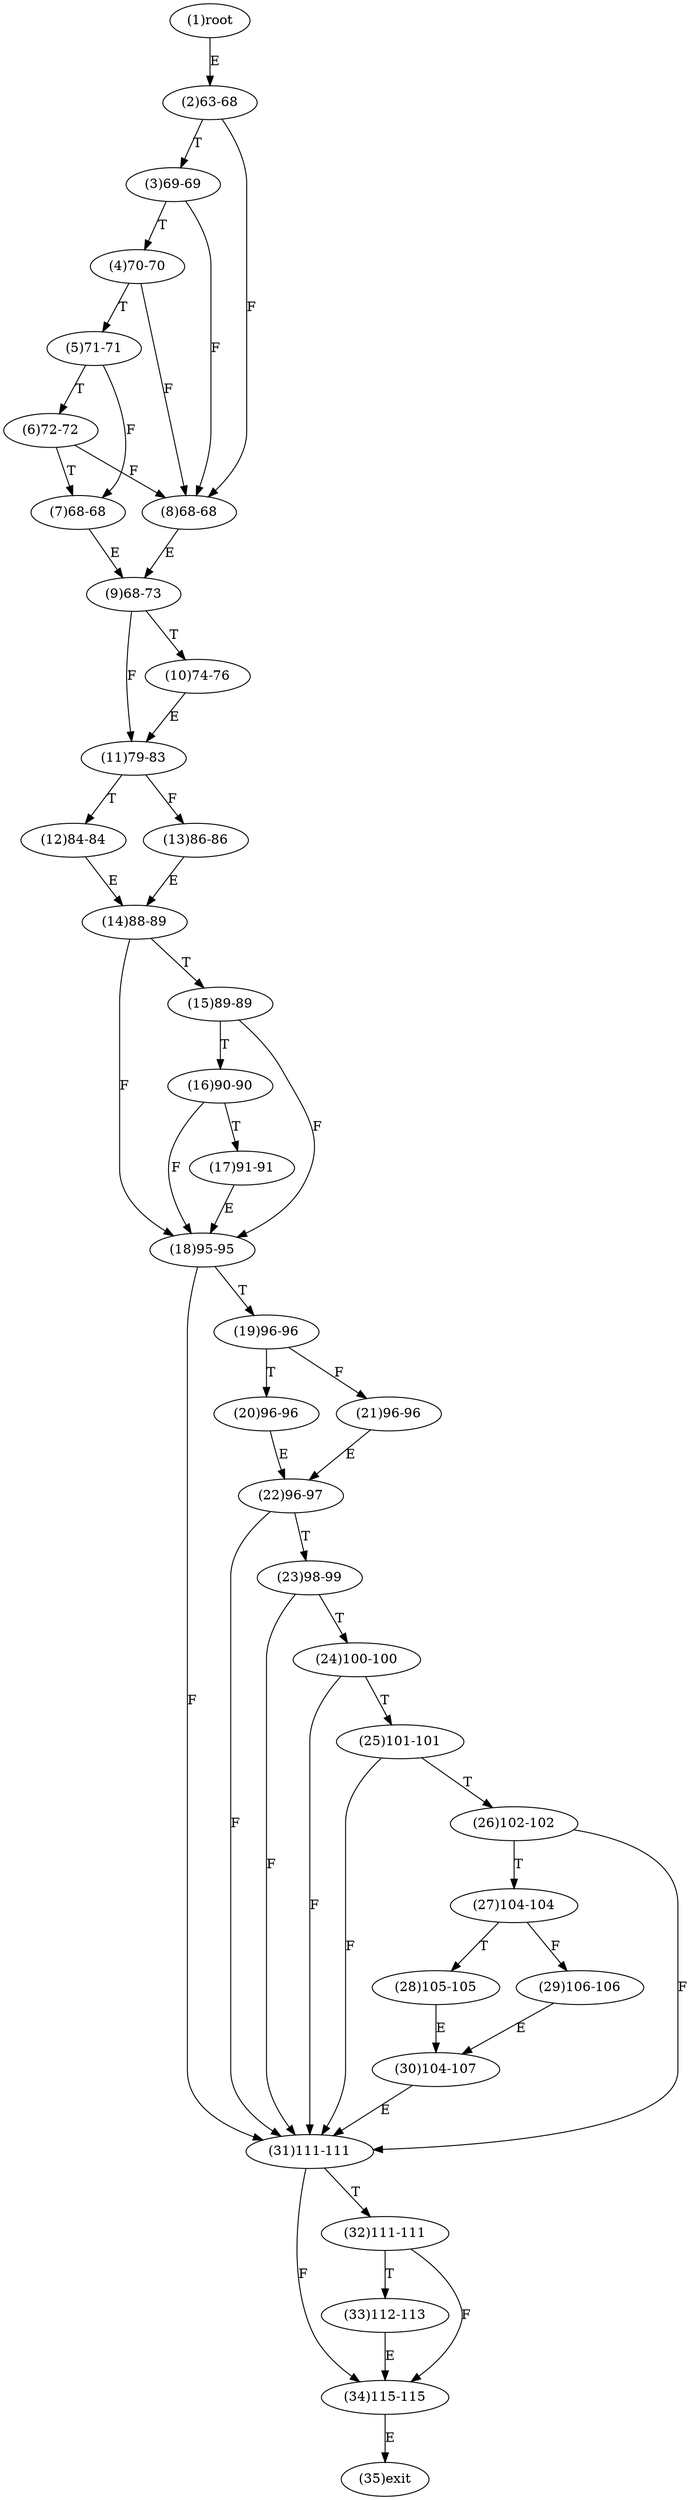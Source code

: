 digraph "" { 
1[ label="(1)root"];
2[ label="(2)63-68"];
3[ label="(3)69-69"];
4[ label="(4)70-70"];
5[ label="(5)71-71"];
6[ label="(6)72-72"];
7[ label="(7)68-68"];
8[ label="(8)68-68"];
9[ label="(9)68-73"];
10[ label="(10)74-76"];
11[ label="(11)79-83"];
12[ label="(12)84-84"];
13[ label="(13)86-86"];
14[ label="(14)88-89"];
15[ label="(15)89-89"];
17[ label="(17)91-91"];
16[ label="(16)90-90"];
19[ label="(19)96-96"];
18[ label="(18)95-95"];
21[ label="(21)96-96"];
20[ label="(20)96-96"];
23[ label="(23)98-99"];
22[ label="(22)96-97"];
25[ label="(25)101-101"];
24[ label="(24)100-100"];
27[ label="(27)104-104"];
26[ label="(26)102-102"];
29[ label="(29)106-106"];
28[ label="(28)105-105"];
31[ label="(31)111-111"];
30[ label="(30)104-107"];
34[ label="(34)115-115"];
35[ label="(35)exit"];
32[ label="(32)111-111"];
33[ label="(33)112-113"];
1->2[ label="E"];
2->8[ label="F"];
2->3[ label="T"];
3->8[ label="F"];
3->4[ label="T"];
4->8[ label="F"];
4->5[ label="T"];
5->7[ label="F"];
5->6[ label="T"];
6->8[ label="F"];
6->7[ label="T"];
7->9[ label="E"];
8->9[ label="E"];
9->11[ label="F"];
9->10[ label="T"];
10->11[ label="E"];
11->13[ label="F"];
11->12[ label="T"];
12->14[ label="E"];
13->14[ label="E"];
14->18[ label="F"];
14->15[ label="T"];
15->18[ label="F"];
15->16[ label="T"];
16->18[ label="F"];
16->17[ label="T"];
17->18[ label="E"];
18->31[ label="F"];
18->19[ label="T"];
19->21[ label="F"];
19->20[ label="T"];
20->22[ label="E"];
21->22[ label="E"];
22->31[ label="F"];
22->23[ label="T"];
23->31[ label="F"];
23->24[ label="T"];
24->31[ label="F"];
24->25[ label="T"];
25->31[ label="F"];
25->26[ label="T"];
26->31[ label="F"];
26->27[ label="T"];
27->29[ label="F"];
27->28[ label="T"];
28->30[ label="E"];
29->30[ label="E"];
30->31[ label="E"];
31->34[ label="F"];
31->32[ label="T"];
32->34[ label="F"];
32->33[ label="T"];
33->34[ label="E"];
34->35[ label="E"];
}